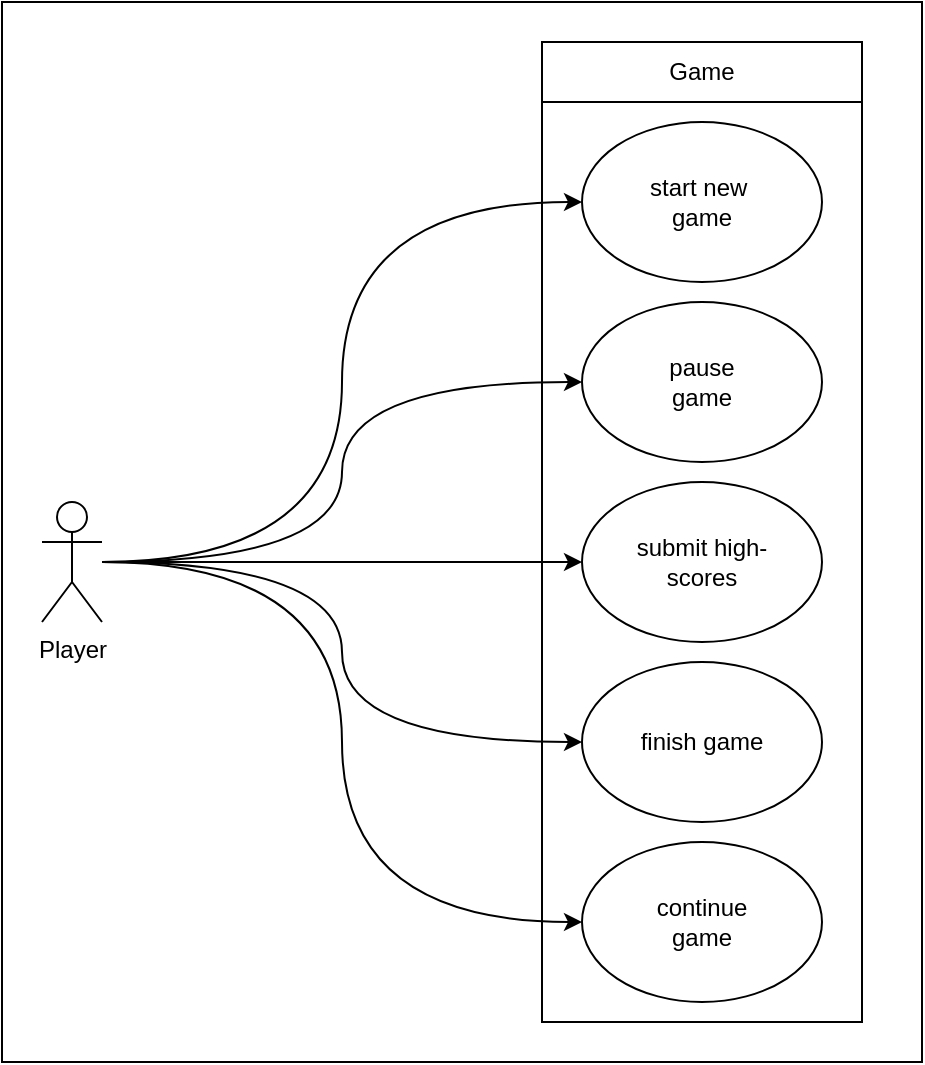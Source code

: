 <mxfile version="24.1.0" type="device">
  <diagram name="Page-1" id="5NqF7CxCd530t5x6bPOv">
    <mxGraphModel dx="954" dy="674" grid="1" gridSize="10" guides="1" tooltips="1" connect="1" arrows="1" fold="1" page="1" pageScale="1" pageWidth="827" pageHeight="1169" math="0" shadow="0">
      <root>
        <mxCell id="0" />
        <mxCell id="1" parent="0" />
        <mxCell id="cCH0K3rHO2u_TaVGeYA7-15" value="" style="rounded=0;whiteSpace=wrap;html=1;" vertex="1" parent="1">
          <mxGeometry x="190" y="260" width="460" height="530" as="geometry" />
        </mxCell>
        <mxCell id="cCH0K3rHO2u_TaVGeYA7-1" value="" style="rounded=0;whiteSpace=wrap;html=1;" vertex="1" parent="1">
          <mxGeometry x="460" y="280" width="160" height="490" as="geometry" />
        </mxCell>
        <mxCell id="cCH0K3rHO2u_TaVGeYA7-2" style="edgeStyle=orthogonalEdgeStyle;rounded=1;orthogonalLoop=1;jettySize=auto;html=1;entryX=0;entryY=0.5;entryDx=0;entryDy=0;curved=1;" edge="1" parent="1" source="cCH0K3rHO2u_TaVGeYA7-7" target="cCH0K3rHO2u_TaVGeYA7-9">
          <mxGeometry relative="1" as="geometry" />
        </mxCell>
        <mxCell id="cCH0K3rHO2u_TaVGeYA7-3" style="edgeStyle=orthogonalEdgeStyle;rounded=0;orthogonalLoop=1;jettySize=auto;html=1;entryX=0;entryY=0.5;entryDx=0;entryDy=0;curved=1;" edge="1" parent="1" source="cCH0K3rHO2u_TaVGeYA7-7" target="cCH0K3rHO2u_TaVGeYA7-12">
          <mxGeometry relative="1" as="geometry" />
        </mxCell>
        <mxCell id="cCH0K3rHO2u_TaVGeYA7-4" style="edgeStyle=orthogonalEdgeStyle;curved=1;rounded=0;orthogonalLoop=1;jettySize=auto;html=1;entryX=0;entryY=0.5;entryDx=0;entryDy=0;strokeColor=default;align=center;verticalAlign=middle;fontFamily=Helvetica;fontSize=11;fontColor=default;labelBackgroundColor=default;endArrow=classic;" edge="1" parent="1" source="cCH0K3rHO2u_TaVGeYA7-7" target="cCH0K3rHO2u_TaVGeYA7-10">
          <mxGeometry relative="1" as="geometry" />
        </mxCell>
        <mxCell id="cCH0K3rHO2u_TaVGeYA7-5" style="edgeStyle=orthogonalEdgeStyle;curved=1;rounded=0;orthogonalLoop=1;jettySize=auto;html=1;entryX=0;entryY=0.5;entryDx=0;entryDy=0;strokeColor=default;align=center;verticalAlign=middle;fontFamily=Helvetica;fontSize=11;fontColor=default;labelBackgroundColor=default;endArrow=classic;" edge="1" parent="1" source="cCH0K3rHO2u_TaVGeYA7-7" target="cCH0K3rHO2u_TaVGeYA7-13">
          <mxGeometry relative="1" as="geometry" />
        </mxCell>
        <mxCell id="cCH0K3rHO2u_TaVGeYA7-6" style="edgeStyle=orthogonalEdgeStyle;curved=1;rounded=0;orthogonalLoop=1;jettySize=auto;html=1;strokeColor=default;align=center;verticalAlign=middle;fontFamily=Helvetica;fontSize=11;fontColor=default;labelBackgroundColor=default;endArrow=classic;entryX=0;entryY=0.5;entryDx=0;entryDy=0;" edge="1" parent="1" source="cCH0K3rHO2u_TaVGeYA7-7" target="cCH0K3rHO2u_TaVGeYA7-11">
          <mxGeometry relative="1" as="geometry" />
        </mxCell>
        <mxCell id="cCH0K3rHO2u_TaVGeYA7-7" value="Player" style="shape=umlActor;verticalLabelPosition=bottom;verticalAlign=top;html=1;outlineConnect=0;" vertex="1" parent="1">
          <mxGeometry x="210" y="510" width="30" height="60" as="geometry" />
        </mxCell>
        <mxCell id="cCH0K3rHO2u_TaVGeYA7-8" value="Game" style="text;html=1;align=center;verticalAlign=middle;whiteSpace=wrap;rounded=0;strokeColor=default;" vertex="1" parent="1">
          <mxGeometry x="460" y="280" width="160" height="30" as="geometry" />
        </mxCell>
        <mxCell id="cCH0K3rHO2u_TaVGeYA7-9" value="&lt;div&gt;start new&amp;nbsp;&lt;/div&gt;&lt;div&gt;game&lt;/div&gt;" style="ellipse;whiteSpace=wrap;html=1;" vertex="1" parent="1">
          <mxGeometry x="480" y="320" width="120" height="80" as="geometry" />
        </mxCell>
        <mxCell id="cCH0K3rHO2u_TaVGeYA7-10" value="&lt;div&gt;finish game&lt;/div&gt;" style="ellipse;whiteSpace=wrap;html=1;" vertex="1" parent="1">
          <mxGeometry x="480" y="590" width="120" height="80" as="geometry" />
        </mxCell>
        <mxCell id="cCH0K3rHO2u_TaVGeYA7-11" value="&lt;div&gt;continue&lt;/div&gt;&lt;div&gt;game&lt;/div&gt;" style="ellipse;whiteSpace=wrap;html=1;" vertex="1" parent="1">
          <mxGeometry x="480" y="680" width="120" height="80" as="geometry" />
        </mxCell>
        <mxCell id="cCH0K3rHO2u_TaVGeYA7-12" value="&lt;div&gt;pause&lt;/div&gt;&lt;div&gt;game&lt;/div&gt;" style="ellipse;whiteSpace=wrap;html=1;" vertex="1" parent="1">
          <mxGeometry x="480" y="410" width="120" height="80" as="geometry" />
        </mxCell>
        <mxCell id="cCH0K3rHO2u_TaVGeYA7-13" value="&lt;div&gt;submit high-&lt;/div&gt;&lt;div&gt;scores&lt;/div&gt;" style="ellipse;whiteSpace=wrap;html=1;" vertex="1" parent="1">
          <mxGeometry x="480" y="500" width="120" height="80" as="geometry" />
        </mxCell>
      </root>
    </mxGraphModel>
  </diagram>
</mxfile>
